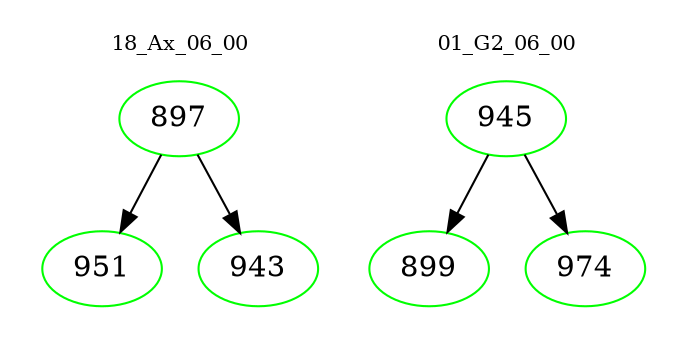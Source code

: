digraph{
subgraph cluster_0 {
color = white
label = "18_Ax_06_00";
fontsize=10;
T0_897 [label="897", color="green"]
T0_897 -> T0_951 [color="black"]
T0_951 [label="951", color="green"]
T0_897 -> T0_943 [color="black"]
T0_943 [label="943", color="green"]
}
subgraph cluster_1 {
color = white
label = "01_G2_06_00";
fontsize=10;
T1_945 [label="945", color="green"]
T1_945 -> T1_899 [color="black"]
T1_899 [label="899", color="green"]
T1_945 -> T1_974 [color="black"]
T1_974 [label="974", color="green"]
}
}
